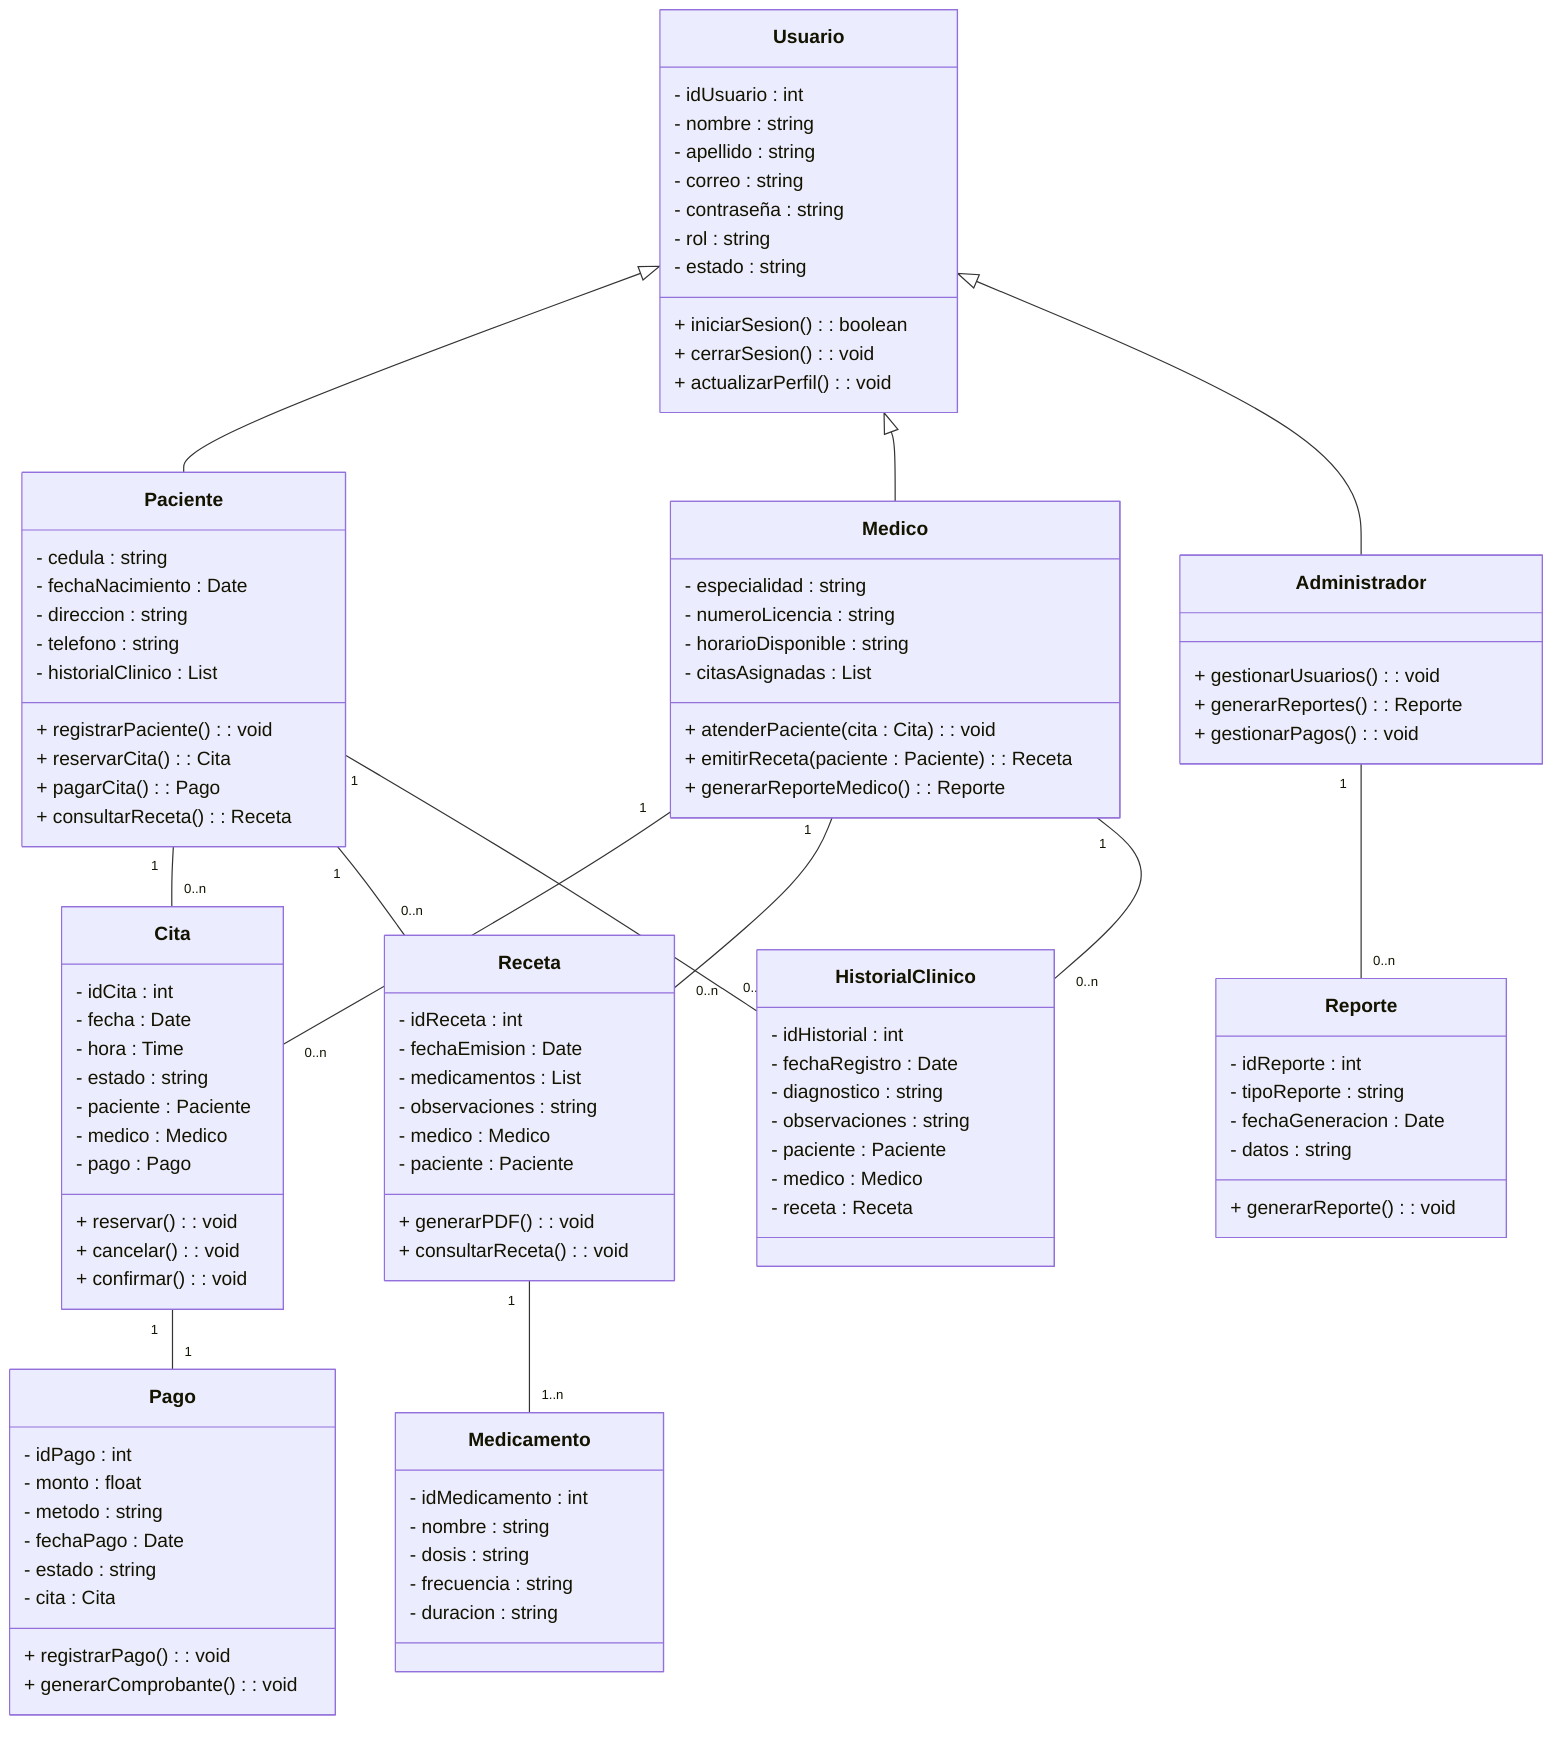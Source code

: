 classDiagram

class Usuario {
    - idUsuario : int
    - nombre : string
    - apellido : string
    - correo : string
    - contraseña : string
    - rol : string
    - estado : string
    + iniciarSesion() : boolean
    + cerrarSesion() : void
    + actualizarPerfil() : void
}
class Paciente {
    - cedula : string
    - fechaNacimiento : Date
    - direccion : string
    - telefono : string
    - historialClinico : List<HistorialClinico>
    + registrarPaciente() : void
    + reservarCita() : Cita
    + pagarCita() : Pago
    + consultarReceta() : Receta
}

class Medico {
    - especialidad : string
    - numeroLicencia : string
    - horarioDisponible : string
    - citasAsignadas : List<Cita>
    + atenderPaciente(cita : Cita) : void
    + emitirReceta(paciente : Paciente) : Receta
    + generarReporteMedico() : Reporte
}


class Administrador {
    + gestionarUsuarios() : void
    + generarReportes() : Reporte
    + gestionarPagos() : void
}

class Cita {
    - idCita : int
    - fecha : Date
    - hora : Time
    - estado : string
    - paciente : Paciente
    - medico : Medico
    - pago : Pago
    + reservar() : void
    + cancelar() : void
    + confirmar() : void
}

class Pago {
    - idPago : int
    - monto : float
    - metodo : string
    - fechaPago : Date
    - estado : string
    - cita : Cita
    + registrarPago() : void
    + generarComprobante() : void
}


class Receta {
    - idReceta : int
    - fechaEmision : Date
    - medicamentos : List<Medicamento>
    - observaciones : string
    - medico : Medico
    - paciente : Paciente
    + generarPDF() : void
    + consultarReceta() : void
}


class Medicamento {
    - idMedicamento : int
    - nombre : string
    - dosis : string
    - frecuencia : string
    - duracion : string
}

class HistorialClinico {
    - idHistorial : int
    - fechaRegistro : Date
    - diagnostico : string
    - observaciones : string
    - paciente : Paciente
    - medico : Medico
    - receta : Receta
}


class Reporte {
    - idReporte : int
    - tipoReporte : string
    - fechaGeneracion : Date
    - datos : string
    + generarReporte() : void
}


Usuario <|-- Paciente
Usuario <|-- Medico
Usuario <|-- Administrador

Paciente "1" -- "0..n" Cita
Medico "1" -- "0..n" Cita
Cita "1" -- "1" Pago
Medico "1" -- "0..n" Receta
Paciente "1" -- "0..n" Receta
Receta "1" -- "1..n" Medicamento
Paciente "1" -- "0..n" HistorialClinico
Medico "1" -- "0..n" HistorialClinico
Administrador "1" -- "0..n" Reporte